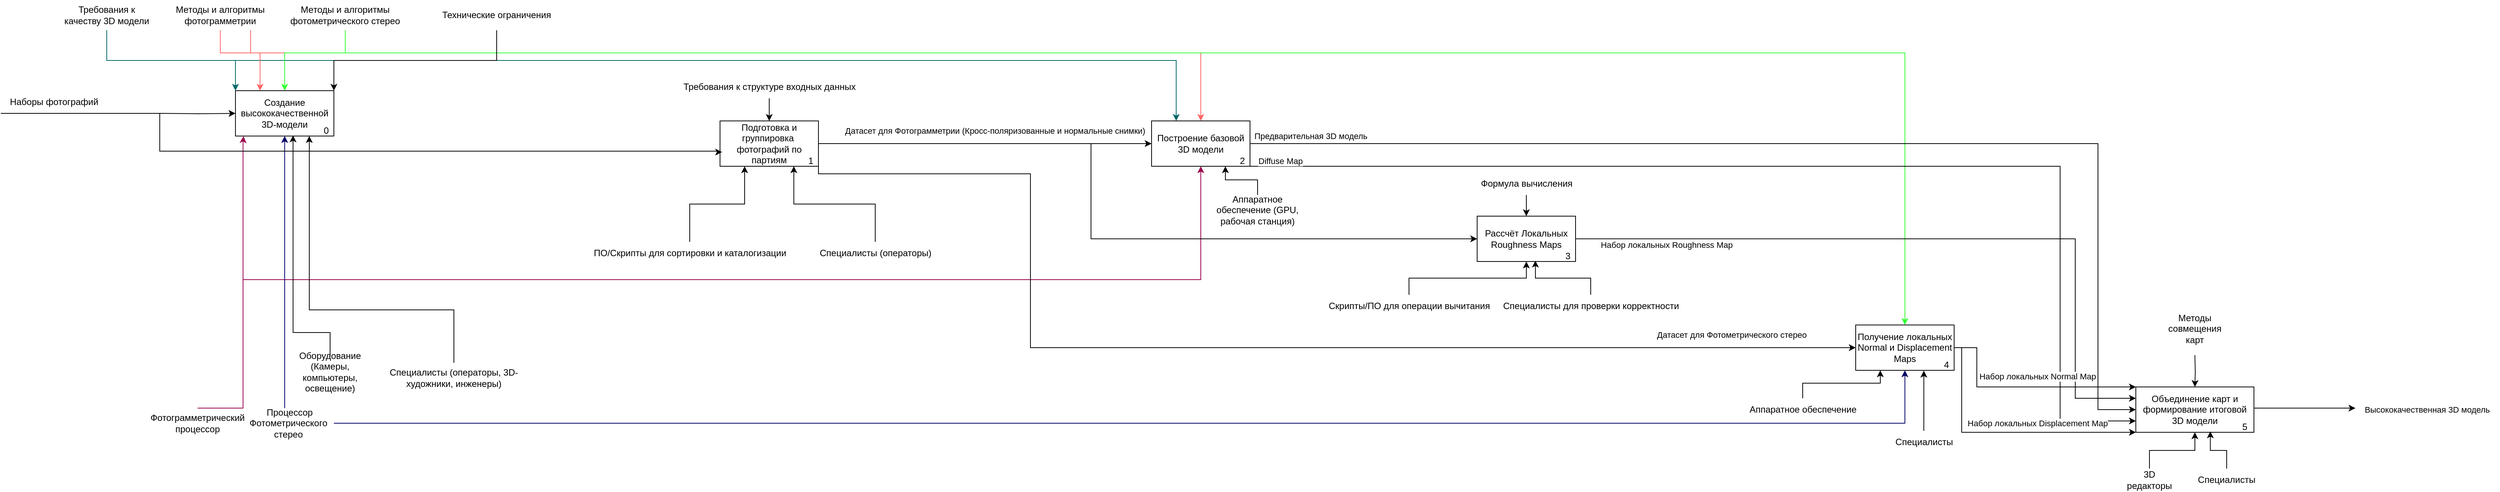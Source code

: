 <mxfile version="26.1.1">
  <diagram name="Страница — 1" id="NDfYiFxSxV_PJeX2wxCn">
    <mxGraphModel dx="2933" dy="1563" grid="1" gridSize="10" guides="1" tooltips="1" connect="1" arrows="1" fold="1" page="1" pageScale="1" pageWidth="827" pageHeight="1169" math="0" shadow="0">
      <root>
        <mxCell id="0" />
        <mxCell id="1" parent="0" />
        <mxCell id="a2V4H0LdFu0M5qWoZMPw-3" style="edgeStyle=orthogonalEdgeStyle;rounded=0;orthogonalLoop=1;jettySize=auto;html=1;entryX=0;entryY=0.5;entryDx=0;entryDy=0;" parent="1" target="a2V4H0LdFu0M5qWoZMPw-1" edge="1">
          <mxGeometry relative="1" as="geometry">
            <mxPoint x="320" y="500" as="sourcePoint" />
          </mxGeometry>
        </mxCell>
        <mxCell id="a2V4H0LdFu0M5qWoZMPw-4" value="Наборы фотографий" style="text;html=1;align=center;verticalAlign=middle;resizable=0;points=[];autosize=1;strokeColor=none;fillColor=none;" parent="1" vertex="1">
          <mxGeometry x="110" y="470" width="140" height="30" as="geometry" />
        </mxCell>
        <mxCell id="a2V4H0LdFu0M5qWoZMPw-14" style="edgeStyle=orthogonalEdgeStyle;rounded=0;orthogonalLoop=1;jettySize=auto;html=1;entryX=0;entryY=0;entryDx=0;entryDy=0;strokeColor=#006666;" parent="1" source="a2V4H0LdFu0M5qWoZMPw-7" target="a2V4H0LdFu0M5qWoZMPw-1" edge="1">
          <mxGeometry relative="1" as="geometry">
            <Array as="points">
              <mxPoint x="250" y="430" />
              <mxPoint x="420" y="430" />
            </Array>
          </mxGeometry>
        </mxCell>
        <mxCell id="a2V4H0LdFu0M5qWoZMPw-85" style="edgeStyle=orthogonalEdgeStyle;rounded=0;orthogonalLoop=1;jettySize=auto;html=1;entryX=0.25;entryY=0;entryDx=0;entryDy=0;strokeColor=#006666;" parent="1" source="a2V4H0LdFu0M5qWoZMPw-7" target="a2V4H0LdFu0M5qWoZMPw-63" edge="1">
          <mxGeometry relative="1" as="geometry">
            <Array as="points">
              <mxPoint x="250" y="430" />
              <mxPoint x="1663" y="430" />
            </Array>
          </mxGeometry>
        </mxCell>
        <mxCell id="a2V4H0LdFu0M5qWoZMPw-7" value="Требования к качеству 3D модели" style="text;html=1;align=center;verticalAlign=middle;whiteSpace=wrap;rounded=0;" parent="1" vertex="1">
          <mxGeometry x="190" y="350" width="120" height="40" as="geometry" />
        </mxCell>
        <mxCell id="a2V4H0LdFu0M5qWoZMPw-13" style="edgeStyle=orthogonalEdgeStyle;rounded=0;orthogonalLoop=1;jettySize=auto;html=1;entryX=0.25;entryY=0;entryDx=0;entryDy=0;strokeColor=#FF6666;" parent="1" source="a2V4H0LdFu0M5qWoZMPw-9" target="a2V4H0LdFu0M5qWoZMPw-1" edge="1">
          <mxGeometry relative="1" as="geometry">
            <Array as="points">
              <mxPoint x="440" y="420" />
              <mxPoint x="453" y="420" />
            </Array>
          </mxGeometry>
        </mxCell>
        <mxCell id="a2V4H0LdFu0M5qWoZMPw-68" style="edgeStyle=orthogonalEdgeStyle;rounded=0;orthogonalLoop=1;jettySize=auto;html=1;strokeColor=#FF6666;" parent="1" source="a2V4H0LdFu0M5qWoZMPw-9" target="a2V4H0LdFu0M5qWoZMPw-63" edge="1">
          <mxGeometry relative="1" as="geometry">
            <Array as="points">
              <mxPoint x="400" y="420" />
              <mxPoint x="1695" y="420" />
            </Array>
          </mxGeometry>
        </mxCell>
        <mxCell id="a2V4H0LdFu0M5qWoZMPw-9" value="Методы и алгоритмы фотограмметрии" style="text;html=1;align=center;verticalAlign=middle;whiteSpace=wrap;rounded=0;" parent="1" vertex="1">
          <mxGeometry x="340" y="350" width="120" height="40" as="geometry" />
        </mxCell>
        <mxCell id="a2V4H0LdFu0M5qWoZMPw-15" style="edgeStyle=orthogonalEdgeStyle;rounded=0;orthogonalLoop=1;jettySize=auto;html=1;entryX=0.5;entryY=0;entryDx=0;entryDy=0;strokeColor=#33FF33;" parent="1" source="a2V4H0LdFu0M5qWoZMPw-10" target="a2V4H0LdFu0M5qWoZMPw-1" edge="1">
          <mxGeometry relative="1" as="geometry">
            <Array as="points">
              <mxPoint x="565" y="420" />
              <mxPoint x="485" y="420" />
            </Array>
          </mxGeometry>
        </mxCell>
        <mxCell id="a2V4H0LdFu0M5qWoZMPw-101" style="edgeStyle=orthogonalEdgeStyle;rounded=0;orthogonalLoop=1;jettySize=auto;html=1;entryX=0.5;entryY=0;entryDx=0;entryDy=0;strokeColor=#33FF33;" parent="1" source="a2V4H0LdFu0M5qWoZMPw-10" target="a2V4H0LdFu0M5qWoZMPw-76" edge="1">
          <mxGeometry relative="1" as="geometry">
            <mxPoint x="850.833" y="1090" as="targetPoint" />
            <Array as="points">
              <mxPoint x="565" y="420" />
              <mxPoint x="2625" y="420" />
            </Array>
          </mxGeometry>
        </mxCell>
        <mxCell id="a2V4H0LdFu0M5qWoZMPw-10" value="Методы и алгоритмы фотометрического стерео" style="text;html=1;align=center;verticalAlign=middle;whiteSpace=wrap;rounded=0;" parent="1" vertex="1">
          <mxGeometry x="480" y="350" width="170" height="40" as="geometry" />
        </mxCell>
        <mxCell id="a2V4H0LdFu0M5qWoZMPw-16" style="edgeStyle=orthogonalEdgeStyle;rounded=0;orthogonalLoop=1;jettySize=auto;html=1;entryX=1;entryY=0;entryDx=0;entryDy=0;" parent="1" source="a2V4H0LdFu0M5qWoZMPw-11" target="a2V4H0LdFu0M5qWoZMPw-1" edge="1">
          <mxGeometry relative="1" as="geometry">
            <Array as="points">
              <mxPoint x="765" y="430" />
              <mxPoint x="550" y="430" />
            </Array>
          </mxGeometry>
        </mxCell>
        <mxCell id="a2V4H0LdFu0M5qWoZMPw-11" value="Технические ограничения" style="text;html=1;align=center;verticalAlign=middle;whiteSpace=wrap;rounded=0;" parent="1" vertex="1">
          <mxGeometry x="680" y="350" width="170" height="40" as="geometry" />
        </mxCell>
        <mxCell id="a2V4H0LdFu0M5qWoZMPw-27" value="" style="group" parent="1" vertex="1" connectable="0">
          <mxGeometry x="420" y="470" width="150" height="68" as="geometry" />
        </mxCell>
        <mxCell id="a2V4H0LdFu0M5qWoZMPw-1" value="Создание высококачественной 3D-модели" style="rounded=0;whiteSpace=wrap;html=1;" parent="a2V4H0LdFu0M5qWoZMPw-27" vertex="1">
          <mxGeometry width="130" height="60" as="geometry" />
        </mxCell>
        <mxCell id="a2V4H0LdFu0M5qWoZMPw-5" value="0" style="text;html=1;align=center;verticalAlign=middle;whiteSpace=wrap;rounded=0;" parent="a2V4H0LdFu0M5qWoZMPw-27" vertex="1">
          <mxGeometry x="90" y="38" width="60" height="30" as="geometry" />
        </mxCell>
        <mxCell id="a2V4H0LdFu0M5qWoZMPw-28" value="П" style="group" parent="1" vertex="1" connectable="0">
          <mxGeometry x="1060" y="510" width="150" height="68" as="geometry" />
        </mxCell>
        <mxCell id="a2V4H0LdFu0M5qWoZMPw-29" value="Подготовка и группировка&amp;nbsp; фотографий по партиям" style="rounded=0;whiteSpace=wrap;html=1;" parent="a2V4H0LdFu0M5qWoZMPw-28" vertex="1">
          <mxGeometry width="130" height="60" as="geometry" />
        </mxCell>
        <mxCell id="a2V4H0LdFu0M5qWoZMPw-30" value="1" style="text;html=1;align=center;verticalAlign=middle;whiteSpace=wrap;rounded=0;" parent="a2V4H0LdFu0M5qWoZMPw-28" vertex="1">
          <mxGeometry x="90" y="38" width="60" height="30" as="geometry" />
        </mxCell>
        <mxCell id="a2V4H0LdFu0M5qWoZMPw-34" style="edgeStyle=orthogonalEdgeStyle;rounded=0;orthogonalLoop=1;jettySize=auto;html=1;strokeColor=#99004D;exitX=0.5;exitY=0;exitDx=0;exitDy=0;entryX=0.082;entryY=1.004;entryDx=0;entryDy=0;entryPerimeter=0;" parent="1" source="a2V4H0LdFu0M5qWoZMPw-35" target="a2V4H0LdFu0M5qWoZMPw-1" edge="1">
          <mxGeometry relative="1" as="geometry">
            <mxPoint x="210" y="650" as="sourcePoint" />
            <mxPoint x="460" y="550" as="targetPoint" />
            <Array as="points">
              <mxPoint x="430" y="540" />
              <mxPoint x="431" y="540" />
            </Array>
          </mxGeometry>
        </mxCell>
        <mxCell id="a2V4H0LdFu0M5qWoZMPw-69" style="edgeStyle=orthogonalEdgeStyle;rounded=0;orthogonalLoop=1;jettySize=auto;html=1;entryX=0.5;entryY=1;entryDx=0;entryDy=0;strokeColor=#99004D;" parent="1" source="a2V4H0LdFu0M5qWoZMPw-35" target="a2V4H0LdFu0M5qWoZMPw-63" edge="1">
          <mxGeometry relative="1" as="geometry">
            <Array as="points">
              <mxPoint x="430" y="720" />
              <mxPoint x="1695" y="720" />
            </Array>
          </mxGeometry>
        </mxCell>
        <mxCell id="a2V4H0LdFu0M5qWoZMPw-35" value="Фотограмметрический процессор" style="text;html=1;align=center;verticalAlign=middle;whiteSpace=wrap;rounded=0;" parent="1" vertex="1">
          <mxGeometry x="310" y="890" width="120" height="40" as="geometry" />
        </mxCell>
        <mxCell id="a2V4H0LdFu0M5qWoZMPw-37" style="edgeStyle=orthogonalEdgeStyle;rounded=0;orthogonalLoop=1;jettySize=auto;html=1;entryX=0.5;entryY=1;entryDx=0;entryDy=0;strokeColor=#000066;" parent="1" source="a2V4H0LdFu0M5qWoZMPw-36" target="a2V4H0LdFu0M5qWoZMPw-1" edge="1">
          <mxGeometry relative="1" as="geometry">
            <Array as="points">
              <mxPoint x="485" y="857" />
            </Array>
          </mxGeometry>
        </mxCell>
        <mxCell id="a2V4H0LdFu0M5qWoZMPw-103" style="edgeStyle=orthogonalEdgeStyle;rounded=0;orthogonalLoop=1;jettySize=auto;html=1;entryX=0.5;entryY=1;entryDx=0;entryDy=0;strokeColor=#000066;" parent="1" source="a2V4H0LdFu0M5qWoZMPw-36" target="a2V4H0LdFu0M5qWoZMPw-76" edge="1">
          <mxGeometry relative="1" as="geometry" />
        </mxCell>
        <mxCell id="a2V4H0LdFu0M5qWoZMPw-36" value="&amp;nbsp;Процессор&lt;div&gt;Фотометрического стерео&lt;/div&gt;" style="text;html=1;align=center;verticalAlign=middle;whiteSpace=wrap;rounded=0;" parent="1" vertex="1">
          <mxGeometry x="430" y="890" width="120" height="40" as="geometry" />
        </mxCell>
        <mxCell id="a2V4H0LdFu0M5qWoZMPw-38" value="Оборудование (Камеры, компьютеры, освещение)" style="text;html=1;align=center;verticalAlign=middle;whiteSpace=wrap;rounded=0;" parent="1" vertex="1">
          <mxGeometry x="520" y="822" width="50" height="40" as="geometry" />
        </mxCell>
        <mxCell id="a2V4H0LdFu0M5qWoZMPw-41" style="edgeStyle=orthogonalEdgeStyle;rounded=0;orthogonalLoop=1;jettySize=auto;html=1;entryX=0.75;entryY=1;entryDx=0;entryDy=0;exitX=0.5;exitY=0;exitDx=0;exitDy=0;" parent="1" source="a2V4H0LdFu0M5qWoZMPw-39" target="a2V4H0LdFu0M5qWoZMPw-1" edge="1">
          <mxGeometry relative="1" as="geometry">
            <mxPoint x="518" y="700" as="sourcePoint" />
            <Array as="points">
              <mxPoint x="708" y="760" />
              <mxPoint x="518" y="760" />
            </Array>
          </mxGeometry>
        </mxCell>
        <mxCell id="a2V4H0LdFu0M5qWoZMPw-39" value="Специалисты (операторы, 3D-художники, инженеры)" style="text;html=1;align=center;verticalAlign=middle;whiteSpace=wrap;rounded=0;" parent="1" vertex="1">
          <mxGeometry x="610" y="830" width="197" height="40" as="geometry" />
        </mxCell>
        <mxCell id="a2V4H0LdFu0M5qWoZMPw-40" style="edgeStyle=orthogonalEdgeStyle;rounded=0;orthogonalLoop=1;jettySize=auto;html=1;entryX=0.585;entryY=0.987;entryDx=0;entryDy=0;entryPerimeter=0;exitX=0.5;exitY=0;exitDx=0;exitDy=0;" parent="1" source="a2V4H0LdFu0M5qWoZMPw-38" target="a2V4H0LdFu0M5qWoZMPw-1" edge="1">
          <mxGeometry relative="1" as="geometry">
            <mxPoint x="400" y="710" as="sourcePoint" />
            <mxPoint x="495" y="540" as="targetPoint" />
            <Array as="points">
              <mxPoint x="545" y="790" />
              <mxPoint x="496" y="790" />
            </Array>
          </mxGeometry>
        </mxCell>
        <mxCell id="a2V4H0LdFu0M5qWoZMPw-44" style="edgeStyle=orthogonalEdgeStyle;rounded=0;orthogonalLoop=1;jettySize=auto;html=1;entryX=0.5;entryY=0;entryDx=0;entryDy=0;" parent="1" source="a2V4H0LdFu0M5qWoZMPw-43" target="a2V4H0LdFu0M5qWoZMPw-29" edge="1">
          <mxGeometry relative="1" as="geometry" />
        </mxCell>
        <mxCell id="a2V4H0LdFu0M5qWoZMPw-43" value="Требования к структуре входных данных" style="text;html=1;align=center;verticalAlign=middle;resizable=0;points=[];autosize=1;strokeColor=none;fillColor=none;" parent="1" vertex="1">
          <mxGeometry x="1000" y="450" width="250" height="30" as="geometry" />
        </mxCell>
        <mxCell id="a2V4H0LdFu0M5qWoZMPw-55" style="edgeStyle=orthogonalEdgeStyle;rounded=0;orthogonalLoop=1;jettySize=auto;html=1;entryX=0.25;entryY=1;entryDx=0;entryDy=0;" parent="1" source="a2V4H0LdFu0M5qWoZMPw-53" target="a2V4H0LdFu0M5qWoZMPw-29" edge="1">
          <mxGeometry relative="1" as="geometry" />
        </mxCell>
        <mxCell id="a2V4H0LdFu0M5qWoZMPw-53" value="ПО/Скрипты для сортировки и каталогизации" style="text;html=1;align=center;verticalAlign=middle;resizable=0;points=[];autosize=1;strokeColor=none;fillColor=none;" parent="1" vertex="1">
          <mxGeometry x="880" y="670" width="280" height="30" as="geometry" />
        </mxCell>
        <mxCell id="a2V4H0LdFu0M5qWoZMPw-56" style="edgeStyle=orthogonalEdgeStyle;rounded=0;orthogonalLoop=1;jettySize=auto;html=1;entryX=0.75;entryY=1;entryDx=0;entryDy=0;" parent="1" source="a2V4H0LdFu0M5qWoZMPw-54" target="a2V4H0LdFu0M5qWoZMPw-29" edge="1">
          <mxGeometry relative="1" as="geometry" />
        </mxCell>
        <mxCell id="a2V4H0LdFu0M5qWoZMPw-54" value="Специалисты (операторы)" style="text;html=1;align=center;verticalAlign=middle;resizable=0;points=[];autosize=1;strokeColor=none;fillColor=none;" parent="1" vertex="1">
          <mxGeometry x="1180" y="670" width="170" height="30" as="geometry" />
        </mxCell>
        <mxCell id="a2V4H0LdFu0M5qWoZMPw-58" style="edgeStyle=orthogonalEdgeStyle;rounded=0;orthogonalLoop=1;jettySize=auto;html=1;exitX=1;exitY=0.5;exitDx=0;exitDy=0;entryX=0;entryY=0.5;entryDx=0;entryDy=0;" parent="1" source="a2V4H0LdFu0M5qWoZMPw-29" target="a2V4H0LdFu0M5qWoZMPw-76" edge="1">
          <mxGeometry relative="1" as="geometry">
            <mxPoint x="1390" y="584" as="targetPoint" />
            <mxPoint x="1260" y="584" as="sourcePoint" />
            <Array as="points">
              <mxPoint x="1190" y="580" />
              <mxPoint x="1470" y="580" />
              <mxPoint x="1470" y="810" />
              <mxPoint x="2530" y="810" />
            </Array>
          </mxGeometry>
        </mxCell>
        <mxCell id="a2V4H0LdFu0M5qWoZMPw-59" value="Датасет для Фотометрического стерео" style="edgeLabel;html=1;align=center;verticalAlign=middle;resizable=0;points=[];" parent="a2V4H0LdFu0M5qWoZMPw-58" vertex="1" connectable="0">
          <mxGeometry x="-0.08" relative="1" as="geometry">
            <mxPoint x="721" y="-17" as="offset" />
          </mxGeometry>
        </mxCell>
        <mxCell id="a2V4H0LdFu0M5qWoZMPw-60" value="П" style="group" parent="1" vertex="1" connectable="0">
          <mxGeometry x="1630" y="510" width="150" height="68" as="geometry" />
        </mxCell>
        <mxCell id="a2V4H0LdFu0M5qWoZMPw-63" value="Построение базовой 3D модели" style="rounded=0;whiteSpace=wrap;html=1;" parent="a2V4H0LdFu0M5qWoZMPw-60" vertex="1">
          <mxGeometry width="130" height="60" as="geometry" />
        </mxCell>
        <mxCell id="a2V4H0LdFu0M5qWoZMPw-64" value="2" style="text;html=1;align=center;verticalAlign=middle;whiteSpace=wrap;rounded=0;" parent="a2V4H0LdFu0M5qWoZMPw-60" vertex="1">
          <mxGeometry x="90" y="38" width="60" height="30" as="geometry" />
        </mxCell>
        <mxCell id="a2V4H0LdFu0M5qWoZMPw-48" style="edgeStyle=orthogonalEdgeStyle;rounded=0;orthogonalLoop=1;jettySize=auto;html=1;entryX=0;entryY=0.5;entryDx=0;entryDy=0;" parent="1" source="a2V4H0LdFu0M5qWoZMPw-29" target="a2V4H0LdFu0M5qWoZMPw-63" edge="1">
          <mxGeometry relative="1" as="geometry">
            <mxPoint x="1320" y="540" as="targetPoint" />
            <Array as="points">
              <mxPoint x="1620" y="540" />
            </Array>
          </mxGeometry>
        </mxCell>
        <mxCell id="a2V4H0LdFu0M5qWoZMPw-49" value="Датасет для Фотограмметрии (Кросс-поляризованные и нормальные снимки)" style="edgeLabel;html=1;align=center;verticalAlign=middle;resizable=0;points=[];" parent="a2V4H0LdFu0M5qWoZMPw-48" vertex="1" connectable="0">
          <mxGeometry x="-0.08" relative="1" as="geometry">
            <mxPoint x="30" y="-17" as="offset" />
          </mxGeometry>
        </mxCell>
        <mxCell id="a2V4H0LdFu0M5qWoZMPw-71" style="edgeStyle=orthogonalEdgeStyle;rounded=0;orthogonalLoop=1;jettySize=auto;html=1;entryX=0.75;entryY=1;entryDx=0;entryDy=0;" parent="1" source="a2V4H0LdFu0M5qWoZMPw-70" target="a2V4H0LdFu0M5qWoZMPw-63" edge="1">
          <mxGeometry relative="1" as="geometry" />
        </mxCell>
        <mxCell id="a2V4H0LdFu0M5qWoZMPw-70" value="Аппаратное обеспечение (GPU, рабочая станция)" style="text;html=1;align=center;verticalAlign=middle;whiteSpace=wrap;rounded=0;" parent="1" vertex="1">
          <mxGeometry x="1710" y="608" width="120" height="40" as="geometry" />
        </mxCell>
        <mxCell id="a2V4H0LdFu0M5qWoZMPw-72" value="П" style="group" parent="1" vertex="1" connectable="0">
          <mxGeometry x="2060" y="636" width="150" height="68" as="geometry" />
        </mxCell>
        <mxCell id="a2V4H0LdFu0M5qWoZMPw-73" value="Рассчёт Локальных Roughness Maps" style="rounded=0;whiteSpace=wrap;html=1;" parent="a2V4H0LdFu0M5qWoZMPw-72" vertex="1">
          <mxGeometry width="130" height="60" as="geometry" />
        </mxCell>
        <mxCell id="a2V4H0LdFu0M5qWoZMPw-74" value="3" style="text;html=1;align=center;verticalAlign=middle;whiteSpace=wrap;rounded=0;" parent="a2V4H0LdFu0M5qWoZMPw-72" vertex="1">
          <mxGeometry x="90" y="38" width="60" height="30" as="geometry" />
        </mxCell>
        <mxCell id="a2V4H0LdFu0M5qWoZMPw-75" value="П" style="group" parent="1" vertex="1" connectable="0">
          <mxGeometry x="2560" y="780" width="150" height="68" as="geometry" />
        </mxCell>
        <mxCell id="a2V4H0LdFu0M5qWoZMPw-76" value="Получение локальных Normal и Displacement Maps" style="rounded=0;whiteSpace=wrap;html=1;" parent="a2V4H0LdFu0M5qWoZMPw-75" vertex="1">
          <mxGeometry width="130" height="60" as="geometry" />
        </mxCell>
        <mxCell id="a2V4H0LdFu0M5qWoZMPw-77" value="4" style="text;html=1;align=center;verticalAlign=middle;whiteSpace=wrap;rounded=0;" parent="a2V4H0LdFu0M5qWoZMPw-75" vertex="1">
          <mxGeometry x="90" y="38" width="60" height="30" as="geometry" />
        </mxCell>
        <mxCell id="a2V4H0LdFu0M5qWoZMPw-92" style="edgeStyle=orthogonalEdgeStyle;rounded=0;orthogonalLoop=1;jettySize=auto;html=1;" parent="1" source="a2V4H0LdFu0M5qWoZMPw-29" target="a2V4H0LdFu0M5qWoZMPw-73" edge="1">
          <mxGeometry relative="1" as="geometry">
            <Array as="points">
              <mxPoint x="1550" y="540" />
              <mxPoint x="1550" y="666" />
            </Array>
          </mxGeometry>
        </mxCell>
        <mxCell id="a2V4H0LdFu0M5qWoZMPw-97" style="edgeStyle=orthogonalEdgeStyle;rounded=0;orthogonalLoop=1;jettySize=auto;html=1;entryX=0.5;entryY=1;entryDx=0;entryDy=0;" parent="1" source="a2V4H0LdFu0M5qWoZMPw-94" target="a2V4H0LdFu0M5qWoZMPw-73" edge="1">
          <mxGeometry relative="1" as="geometry" />
        </mxCell>
        <mxCell id="a2V4H0LdFu0M5qWoZMPw-94" value="Скрипты/ПО для операции вычитания" style="text;html=1;align=center;verticalAlign=middle;resizable=0;points=[];autosize=1;strokeColor=none;fillColor=none;" parent="1" vertex="1">
          <mxGeometry x="1850" y="740" width="240" height="30" as="geometry" />
        </mxCell>
        <mxCell id="a2V4H0LdFu0M5qWoZMPw-95" value="Специалисты для проверки корректности" style="text;html=1;align=center;verticalAlign=middle;resizable=0;points=[];autosize=1;strokeColor=none;fillColor=none;" parent="1" vertex="1">
          <mxGeometry x="2080" y="740" width="260" height="30" as="geometry" />
        </mxCell>
        <mxCell id="a2V4H0LdFu0M5qWoZMPw-98" style="edgeStyle=orthogonalEdgeStyle;rounded=0;orthogonalLoop=1;jettySize=auto;html=1;entryX=0.592;entryY=0.982;entryDx=0;entryDy=0;entryPerimeter=0;" parent="1" source="a2V4H0LdFu0M5qWoZMPw-95" target="a2V4H0LdFu0M5qWoZMPw-73" edge="1">
          <mxGeometry relative="1" as="geometry" />
        </mxCell>
        <mxCell id="a2V4H0LdFu0M5qWoZMPw-100" style="edgeStyle=orthogonalEdgeStyle;rounded=0;orthogonalLoop=1;jettySize=auto;html=1;entryX=0.5;entryY=0;entryDx=0;entryDy=0;" parent="1" source="a2V4H0LdFu0M5qWoZMPw-99" target="a2V4H0LdFu0M5qWoZMPw-73" edge="1">
          <mxGeometry relative="1" as="geometry" />
        </mxCell>
        <mxCell id="a2V4H0LdFu0M5qWoZMPw-99" value="Формула вычисления" style="text;html=1;align=center;verticalAlign=middle;resizable=0;points=[];autosize=1;strokeColor=none;fillColor=none;" parent="1" vertex="1">
          <mxGeometry x="2055" y="578" width="140" height="30" as="geometry" />
        </mxCell>
        <mxCell id="a2V4H0LdFu0M5qWoZMPw-107" style="edgeStyle=orthogonalEdgeStyle;rounded=0;orthogonalLoop=1;jettySize=auto;html=1;entryX=0.25;entryY=1;entryDx=0;entryDy=0;" parent="1" source="a2V4H0LdFu0M5qWoZMPw-105" target="a2V4H0LdFu0M5qWoZMPw-76" edge="1">
          <mxGeometry relative="1" as="geometry">
            <Array as="points">
              <mxPoint x="2490" y="857" />
              <mxPoint x="2592" y="857" />
            </Array>
          </mxGeometry>
        </mxCell>
        <mxCell id="a2V4H0LdFu0M5qWoZMPw-105" value="Аппаратное обеспечение" style="text;html=1;align=center;verticalAlign=middle;resizable=0;points=[];autosize=1;strokeColor=none;fillColor=none;" parent="1" vertex="1">
          <mxGeometry x="2410" y="877" width="160" height="30" as="geometry" />
        </mxCell>
        <mxCell id="a2V4H0LdFu0M5qWoZMPw-108" style="edgeStyle=orthogonalEdgeStyle;rounded=0;orthogonalLoop=1;jettySize=auto;html=1;entryX=0;entryY=0.75;entryDx=0;entryDy=0;" parent="1" source="a2V4H0LdFu0M5qWoZMPw-106" target="a2V4H0LdFu0M5qWoZMPw-77" edge="1">
          <mxGeometry relative="1" as="geometry">
            <Array as="points">
              <mxPoint x="2650" y="860" />
              <mxPoint x="2650" y="860" />
            </Array>
          </mxGeometry>
        </mxCell>
        <mxCell id="a2V4H0LdFu0M5qWoZMPw-106" value="Специалисты" style="text;html=1;align=center;verticalAlign=middle;resizable=0;points=[];autosize=1;strokeColor=none;fillColor=none;" parent="1" vertex="1">
          <mxGeometry x="2600" y="920" width="100" height="30" as="geometry" />
        </mxCell>
        <mxCell id="a2V4H0LdFu0M5qWoZMPw-110" value="П" style="group" parent="1" vertex="1" connectable="0">
          <mxGeometry x="2930" y="862" width="180" height="68" as="geometry" />
        </mxCell>
        <mxCell id="a2V4H0LdFu0M5qWoZMPw-111" value="Объединение карт и формирование итоговой 3D модели" style="rounded=0;whiteSpace=wrap;html=1;" parent="a2V4H0LdFu0M5qWoZMPw-110" vertex="1">
          <mxGeometry width="156" height="60" as="geometry" />
        </mxCell>
        <mxCell id="a2V4H0LdFu0M5qWoZMPw-112" value="5" style="text;html=1;align=center;verticalAlign=middle;whiteSpace=wrap;rounded=0;" parent="a2V4H0LdFu0M5qWoZMPw-110" vertex="1">
          <mxGeometry x="108" y="38" width="72" height="30" as="geometry" />
        </mxCell>
        <mxCell id="a2V4H0LdFu0M5qWoZMPw-116" style="edgeStyle=orthogonalEdgeStyle;rounded=0;orthogonalLoop=1;jettySize=auto;html=1;" parent="1" target="a2V4H0LdFu0M5qWoZMPw-111" edge="1">
          <mxGeometry relative="1" as="geometry">
            <mxPoint x="3008" y="820" as="sourcePoint" />
          </mxGeometry>
        </mxCell>
        <mxCell id="a2V4H0LdFu0M5qWoZMPw-115" value="Методы совмещения карт" style="text;html=1;align=center;verticalAlign=middle;whiteSpace=wrap;rounded=0;" parent="1" vertex="1">
          <mxGeometry x="2978" y="770" width="60" height="30" as="geometry" />
        </mxCell>
        <mxCell id="a2V4H0LdFu0M5qWoZMPw-119" style="edgeStyle=orthogonalEdgeStyle;rounded=0;orthogonalLoop=1;jettySize=auto;html=1;" parent="1" source="a2V4H0LdFu0M5qWoZMPw-117" target="a2V4H0LdFu0M5qWoZMPw-111" edge="1">
          <mxGeometry relative="1" as="geometry" />
        </mxCell>
        <mxCell id="a2V4H0LdFu0M5qWoZMPw-117" value="3D редакторы" style="text;html=1;align=center;verticalAlign=middle;whiteSpace=wrap;rounded=0;" parent="1" vertex="1">
          <mxGeometry x="2918" y="970" width="60" height="30" as="geometry" />
        </mxCell>
        <mxCell id="a2V4H0LdFu0M5qWoZMPw-118" value="Специалисты" style="text;html=1;align=center;verticalAlign=middle;whiteSpace=wrap;rounded=0;" parent="1" vertex="1">
          <mxGeometry x="3020" y="970" width="60" height="30" as="geometry" />
        </mxCell>
        <mxCell id="a2V4H0LdFu0M5qWoZMPw-121" style="edgeStyle=orthogonalEdgeStyle;rounded=0;orthogonalLoop=1;jettySize=auto;html=1;entryX=0.631;entryY=0.98;entryDx=0;entryDy=0;entryPerimeter=0;" parent="1" source="a2V4H0LdFu0M5qWoZMPw-118" target="a2V4H0LdFu0M5qWoZMPw-111" edge="1">
          <mxGeometry relative="1" as="geometry" />
        </mxCell>
        <mxCell id="a2V4H0LdFu0M5qWoZMPw-86" style="edgeStyle=orthogonalEdgeStyle;rounded=0;orthogonalLoop=1;jettySize=auto;html=1;entryX=0;entryY=0.5;entryDx=0;entryDy=0;" parent="1" source="a2V4H0LdFu0M5qWoZMPw-63" target="a2V4H0LdFu0M5qWoZMPw-111" edge="1">
          <mxGeometry relative="1" as="geometry">
            <mxPoint x="1920" y="400" as="targetPoint" />
            <Array as="points">
              <mxPoint x="2880" y="540" />
              <mxPoint x="2880" y="892" />
            </Array>
          </mxGeometry>
        </mxCell>
        <mxCell id="a2V4H0LdFu0M5qWoZMPw-87" value="Предварительная 3D модель" style="edgeLabel;html=1;align=center;verticalAlign=middle;resizable=0;points=[];" parent="a2V4H0LdFu0M5qWoZMPw-86" vertex="1" connectable="0">
          <mxGeometry x="-0.393" y="-2" relative="1" as="geometry">
            <mxPoint x="-382" y="-12" as="offset" />
          </mxGeometry>
        </mxCell>
        <mxCell id="a2V4H0LdFu0M5qWoZMPw-89" style="edgeStyle=orthogonalEdgeStyle;rounded=0;orthogonalLoop=1;jettySize=auto;html=1;entryX=0;entryY=0.75;entryDx=0;entryDy=0;" parent="1" source="a2V4H0LdFu0M5qWoZMPw-63" target="a2V4H0LdFu0M5qWoZMPw-111" edge="1">
          <mxGeometry relative="1" as="geometry">
            <mxPoint x="1880.0" y="600" as="targetPoint" />
            <Array as="points">
              <mxPoint x="2830" y="570" />
              <mxPoint x="2830" y="907" />
            </Array>
          </mxGeometry>
        </mxCell>
        <mxCell id="a2V4H0LdFu0M5qWoZMPw-91" value="Diffuse Map" style="edgeLabel;html=1;align=center;verticalAlign=middle;resizable=0;points=[];" parent="a2V4H0LdFu0M5qWoZMPw-89" vertex="1" connectable="0">
          <mxGeometry x="-0.232" relative="1" as="geometry">
            <mxPoint x="-539" y="-7" as="offset" />
          </mxGeometry>
        </mxCell>
        <mxCell id="a2V4H0LdFu0M5qWoZMPw-78" style="edgeStyle=orthogonalEdgeStyle;rounded=0;orthogonalLoop=1;jettySize=auto;html=1;entryX=0;entryY=0.25;entryDx=0;entryDy=0;" parent="1" source="a2V4H0LdFu0M5qWoZMPw-73" target="a2V4H0LdFu0M5qWoZMPw-111" edge="1">
          <mxGeometry relative="1" as="geometry">
            <mxPoint x="2380" y="666" as="targetPoint" />
            <Array as="points">
              <mxPoint x="2850" y="666" />
              <mxPoint x="2850" y="877" />
            </Array>
          </mxGeometry>
        </mxCell>
        <mxCell id="a2V4H0LdFu0M5qWoZMPw-82" value="Набор локальных Roughness Map" style="edgeLabel;html=1;align=center;verticalAlign=middle;resizable=0;points=[];" parent="a2V4H0LdFu0M5qWoZMPw-78" vertex="1" connectable="0">
          <mxGeometry x="0.548" y="-2" relative="1" as="geometry">
            <mxPoint x="-538" y="-68" as="offset" />
          </mxGeometry>
        </mxCell>
        <mxCell id="a2V4H0LdFu0M5qWoZMPw-123" style="edgeStyle=orthogonalEdgeStyle;rounded=0;orthogonalLoop=1;jettySize=auto;html=1;entryX=0;entryY=0;entryDx=0;entryDy=0;" parent="1" source="a2V4H0LdFu0M5qWoZMPw-76" target="a2V4H0LdFu0M5qWoZMPw-111" edge="1">
          <mxGeometry relative="1" as="geometry">
            <Array as="points">
              <mxPoint x="2720" y="810" />
              <mxPoint x="2720" y="862" />
            </Array>
          </mxGeometry>
        </mxCell>
        <mxCell id="a2V4H0LdFu0M5qWoZMPw-124" value="Набор локальных Normal Map" style="edgeLabel;html=1;align=center;verticalAlign=middle;resizable=0;points=[];" parent="a2V4H0LdFu0M5qWoZMPw-123" vertex="1" connectable="0">
          <mxGeometry x="-0.065" y="-2" relative="1" as="geometry">
            <mxPoint x="25" y="-16" as="offset" />
          </mxGeometry>
        </mxCell>
        <mxCell id="a2V4H0LdFu0M5qWoZMPw-126" style="edgeStyle=orthogonalEdgeStyle;rounded=0;orthogonalLoop=1;jettySize=auto;html=1;entryX=0;entryY=1;entryDx=0;entryDy=0;" parent="1" source="a2V4H0LdFu0M5qWoZMPw-76" target="a2V4H0LdFu0M5qWoZMPw-111" edge="1">
          <mxGeometry relative="1" as="geometry">
            <Array as="points">
              <mxPoint x="2700" y="810" />
              <mxPoint x="2700" y="922" />
            </Array>
          </mxGeometry>
        </mxCell>
        <mxCell id="a2V4H0LdFu0M5qWoZMPw-127" value="Набор локальных Displacement Map" style="edgeLabel;html=1;align=center;verticalAlign=middle;resizable=0;points=[];" parent="1" vertex="1" connectable="0">
          <mxGeometry x="2800.002" y="910.001" as="geometry" />
        </mxCell>
        <mxCell id="a2V4H0LdFu0M5qWoZMPw-129" value="&lt;span style=&quot;font-size: 11px; text-wrap-mode: nowrap; background-color: rgb(255, 255, 255);&quot;&gt;Высококачественная 3D модель&lt;/span&gt;" style="text;html=1;align=center;verticalAlign=middle;whiteSpace=wrap;rounded=0;" parent="1" vertex="1">
          <mxGeometry x="3220" y="877" width="190" height="30" as="geometry" />
        </mxCell>
        <mxCell id="a2V4H0LdFu0M5qWoZMPw-131" style="edgeStyle=orthogonalEdgeStyle;rounded=0;orthogonalLoop=1;jettySize=auto;html=1;exitX=1;exitY=0.25;exitDx=0;exitDy=0;" parent="1" source="a2V4H0LdFu0M5qWoZMPw-111" target="a2V4H0LdFu0M5qWoZMPw-129" edge="1">
          <mxGeometry relative="1" as="geometry">
            <Array as="points">
              <mxPoint x="3086" y="890" />
            </Array>
          </mxGeometry>
        </mxCell>
        <mxCell id="de21qe-ljeu4TSX0OQEq-1" style="edgeStyle=orthogonalEdgeStyle;rounded=0;orthogonalLoop=1;jettySize=auto;html=1;entryX=0.021;entryY=0.686;entryDx=0;entryDy=0;entryPerimeter=0;" edge="1" parent="1" target="a2V4H0LdFu0M5qWoZMPw-29">
          <mxGeometry relative="1" as="geometry">
            <mxPoint x="320" y="500" as="sourcePoint" />
            <mxPoint x="430" y="510" as="targetPoint" />
            <Array as="points">
              <mxPoint x="320" y="550" />
              <mxPoint x="1060" y="550" />
              <mxPoint x="1060" y="551" />
            </Array>
          </mxGeometry>
        </mxCell>
        <mxCell id="de21qe-ljeu4TSX0OQEq-3" value="" style="endArrow=none;html=1;rounded=0;" edge="1" parent="1">
          <mxGeometry width="50" height="50" relative="1" as="geometry">
            <mxPoint x="110" y="500" as="sourcePoint" />
            <mxPoint x="320" y="500" as="targetPoint" />
          </mxGeometry>
        </mxCell>
      </root>
    </mxGraphModel>
  </diagram>
</mxfile>
